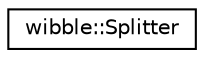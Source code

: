 digraph G
{
  edge [fontname="Helvetica",fontsize="10",labelfontname="Helvetica",labelfontsize="10"];
  node [fontname="Helvetica",fontsize="10",shape=record];
  rankdir="LR";
  Node1 [label="wibble::Splitter",height=0.2,width=0.4,color="black", fillcolor="white", style="filled",URL="$classwibble_1_1Splitter.html",tooltip="Split a string using a regular expression to match the token separators."];
}
